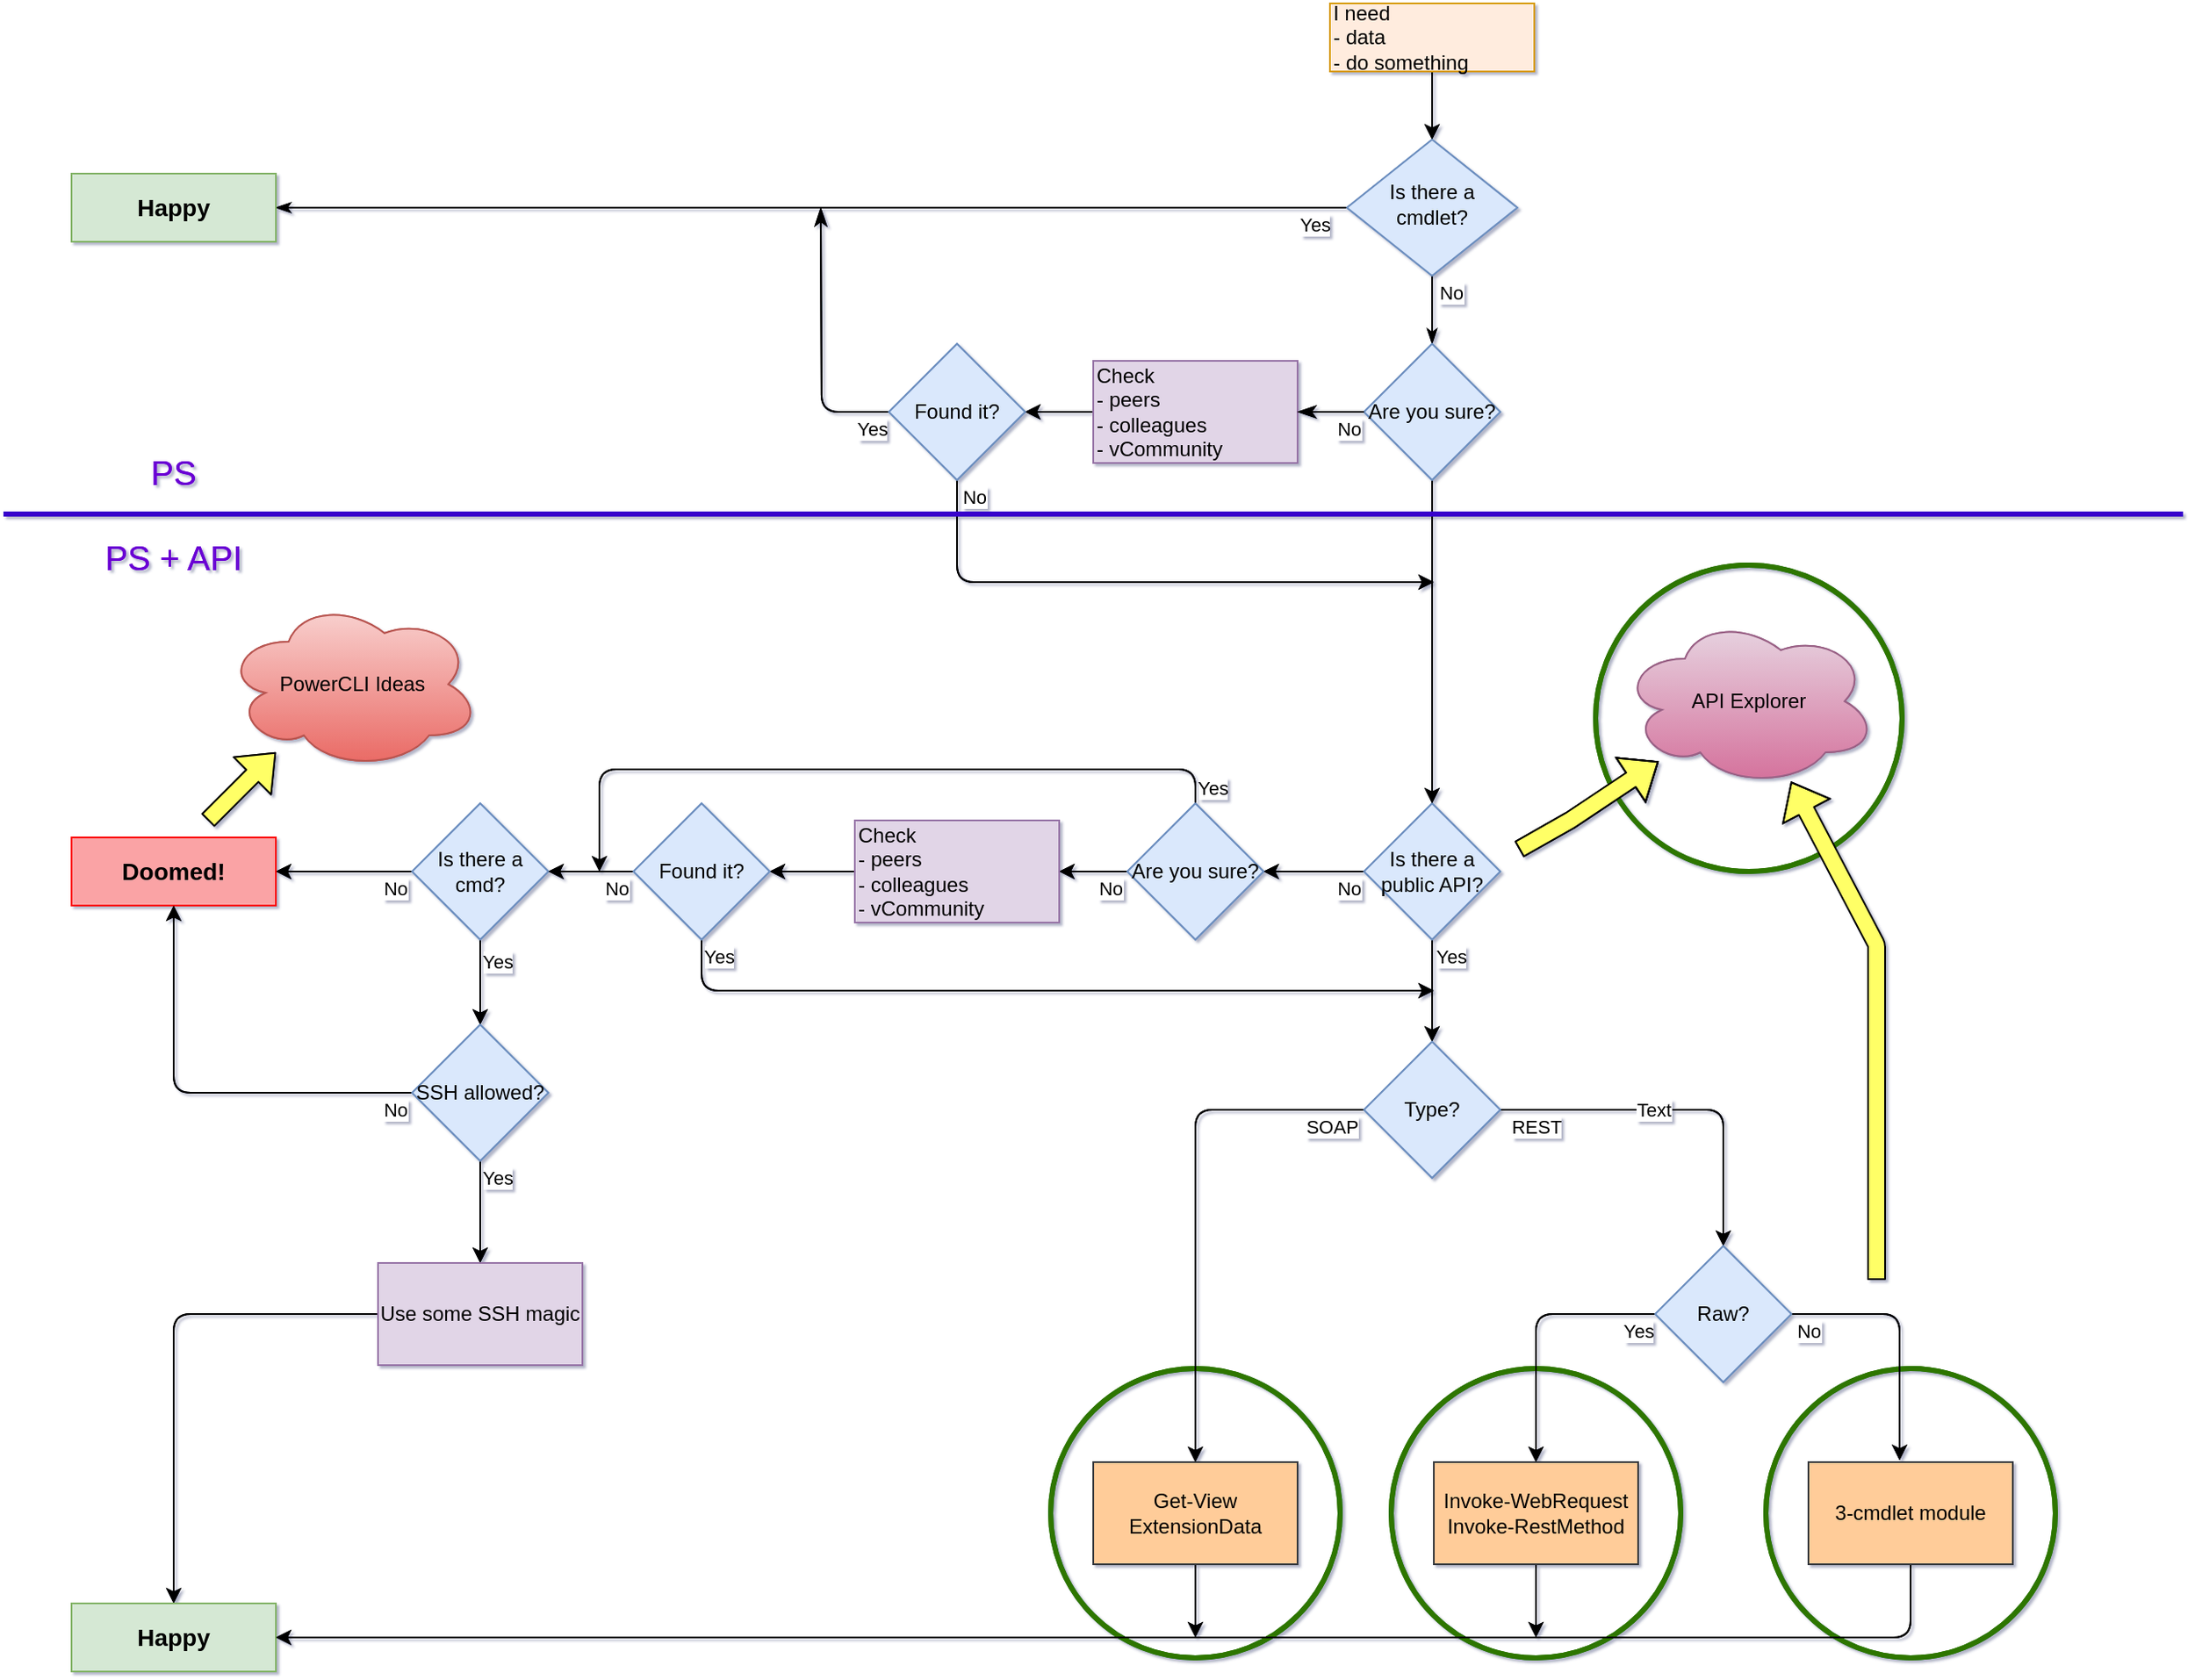 <mxfile version="13.6.2" type="device"><diagram id="C5RBs43oDa-KdzZeNtuy" name="Page-1"><mxGraphModel dx="2479" dy="1011" grid="1" gridSize="10" guides="1" tooltips="1" connect="1" arrows="1" fold="1" page="1" pageScale="1" pageWidth="1169" pageHeight="1654" math="0" shadow="1"><root><UserObject label="" animation="show WIyWlLk6GJQsqaUBKTNV-3 fade&#10;wait 1000&#10;show x2qlNpwUjB-lzkkEPzxi-50&#10;wait 1000&#10;show WIyWlLk6GJQsqaUBKTNV-6 fade&#10;wait 1000&#10;show 4u9g1G_2JoFi0X_XtQAm-1&#10;wait 1000&#10;show WIyWlLk6GJQsqaUBKTNV-7 fade&#10;wait 1000&#10;show 4u9g1G_2JoFi0X_XtQAm-2&#10;wait 1000&#10;show x2qlNpwUjB-lzkkEPzxi-0 fade&#10;wait 1000&#10;show x2qlNpwUjB-lzkkEPzxi-29&#10;wait 1000&#10;show x2qlNpwUjB-lzkkEPzxi-1 fade&#10;wait 1000&#10;show x2qlNpwUjB-lzkkEPzxi-4&#10;wait 1000&#10;show x2qlNpwUjB-lzkkEPzxi-3 fade&#10;wait 1000&#10;show WIyWlLk6GJQsqaUBKTNV-5&#10;wait 1000&#10;show x2qlNpwUjB-lzkkEPzxi-36&#10;show rpTnL0_G9yGNoTA_nylQ-22&#10;wait 1000&#10;show rpTnL0_G9yGNoTA_nylQ-55 fade&#10;wait 1000&#10;show rpTnL0_G9yGNoTA_nylQ-56 fade&#10;wait 1000&#10;show rpTnL0_G9yGNoTA_nylQ-57 fade&#10;wait 1000&#10;show rpTnL0_G9yGNoTA_nylQ-11 fade&#10;wait 1000&#10;show rpTnL0_G9yGNoTA_nylQ-36&#10;wait 1000&#10;show rpTnL0_G9yGNoTA_nylQ-37 fade&#10;wait 1000&#10;show rpTnL0_G9yGNoTA_nylQ-9&#10;wait 1000&#10;show rpTnL0_G9yGNoTA_nylQ-30 fade&#10;wait 1000&#10;show rpTnL0_G9yGNoTA_nylQ-28&#10;wait 1000&#10;show rpTnL0_G9yGNoTA_nylQ-32 fade&#10;wait 1000&#10;show rpTnL0_G9yGNoTA_nylQ-31&#10;wait 1000&#10;show rpTnL0_G9yGNoTA_nylQ-35 fade&#10;wait 1000&#10;show rpTnL0_G9yGNoTA_nylQ-33&#10;show rpTnL0_G9yGNoTA_nylQ-29&#10;wait 1000&#10;show rpTnL0_G9yGNoTA_nylQ-14 fade&#10;wait 1000&#10;show rpTnL0_G9yGNoTA_nylQ-12&#10;wait 1000&#10;show rpTnL0_G9yGNoTA_nylQ-15 fade&#10;wait 1000&#10;show rpTnL0_G9yGNoTA_nylQ-51&#10;wait 1000&#10;show rpTnL0_G9yGNoTA_nylQ-50 fade&#10;wait 1000&#10;show rpTnL0_G9yGNoTA_nylQ-13&#10;wait 1000&#10;show rpTnL0_G9yGNoTA_nylQ-18 fade&#10;wait 1000&#10;show rpTnL0_G9yGNoTA_nylQ-17&#10;wait 1000&#10;show rpTnL0_G9yGNoTA_nylQ-16&#10;wait 1000&#10;show rpTnL0_G9yGNoTA_nylQ-20 fade&#10;wait 1000&#10;show rpTnL0_G9yGNoTA_nylQ-19&#10;wait 1000&#10;show rpTnL0_G9yGNoTA_nylQ-21 fade&#10;wait 1000&#10;show rpTnL0_G9yGNoTA_nylQ-21 fade&#10;wait 1000&#10;show rpTnL0_G9yGNoTA_nylQ-10&#10;wait 1000&#10;show rpTnL0_G9yGNoTA_nylQ-10&#10;show rpTnL0_G9yGNoTA_nylQ-34&#10;wait 1000&#10;show rpTnL0_G9yGNoTA_nylQ-40 fade&#10;wait 1000&#10;show rpTnL0_G9yGNoTA_nylQ-38&#10;wait 1000&#10;show rpTnL0_G9yGNoTA_nylQ-45 fade&#10;wait 1000&#10;show rpTnL0_G9yGNoTA_nylQ-39&#10;wait 1000&#10;show rpTnL0_G9yGNoTA_nylQ-43 fade&#10;wait 1000&#10;show rpTnL0_G9yGNoTA_nylQ-41&#10;wait 1000&#10;show rpTnL0_G9yGNoTA_nylQ-47 fade&#10;wait 1000&#10;show rpTnL0_G9yGNoTA_nylQ-42&#10;wait 1000&#10;show rpTnL0_G9yGNoTA_nylQ-49 fade&#10;wait 1000&#10;show rpTnL0_G9yGNoTA_nylQ-44&#10;show rpTnL0_G9yGNoTA_nylQ-46&#10;show rpTnL0_G9yGNoTA_nylQ-48&#10;wait 1000&#10;show _0TKYo86yE_APZv18eZD-0&#10;wait 1000&#10;show hVZqtrXQMiyVSZyENpEa-0 fade&#10;wait 1000&#10;show hVZqtrXQMiyVSZyENpEa-1 fade&#10;wait 1000&#10;show rpTnL0_G9yGNoTA_nylQ-0 fade&#10;wait 1000&#10;show hVZqtrXQMiyVSZyENpEa-3 fade&#10;wait 1000&#10;show pCtgF4NF6DhRdX3GOl48-0&#10;wait 120000&#10;" id="WIyWlLk6GJQsqaUBKTNV-0"><mxCell/></UserObject><mxCell id="WIyWlLk6GJQsqaUBKTNV-1" parent="WIyWlLk6GJQsqaUBKTNV-0"/><mxCell id="rpTnL0_G9yGNoTA_nylQ-53" value="" style="ellipse;whiteSpace=wrap;html=1;aspect=fixed;strokeColor=#2D7600;fontColor=#ffffff;fillColor=none;strokeWidth=3;shadow=0;" parent="WIyWlLk6GJQsqaUBKTNV-1" vertex="1"><mxGeometry x="1035" y="822" width="170" height="170" as="geometry"/></mxCell><mxCell id="rpTnL0_G9yGNoTA_nylQ-52" value="" style="ellipse;whiteSpace=wrap;html=1;aspect=fixed;strokeColor=#2D7600;fontColor=#ffffff;fillColor=none;strokeWidth=3;shadow=0;" parent="WIyWlLk6GJQsqaUBKTNV-1" vertex="1"><mxGeometry x="615" y="822" width="170" height="170" as="geometry"/></mxCell><mxCell id="rpTnL0_G9yGNoTA_nylQ-59" value="" style="ellipse;whiteSpace=wrap;html=1;aspect=fixed;strokeColor=#2D7600;fontColor=#ffffff;fillColor=none;strokeWidth=3;shadow=0;" parent="WIyWlLk6GJQsqaUBKTNV-1" vertex="1"><mxGeometry x="935" y="350" width="180" height="180" as="geometry"/></mxCell><mxCell id="hVZqtrXQMiyVSZyENpEa-2" value="" style="ellipse;whiteSpace=wrap;html=1;aspect=fixed;strokeColor=#2D7600;fontColor=#ffffff;fillColor=none;strokeWidth=3;shadow=0;" parent="WIyWlLk6GJQsqaUBKTNV-1" vertex="1"><mxGeometry x="815" y="822" width="170" height="170" as="geometry"/></mxCell><mxCell id="x2qlNpwUjB-lzkkEPzxi-50" style="edgeStyle=orthogonalEdgeStyle;orthogonalLoop=1;jettySize=auto;html=1;entryX=0.5;entryY=0;entryDx=0;entryDy=0;shadow=0;" parent="WIyWlLk6GJQsqaUBKTNV-1" source="WIyWlLk6GJQsqaUBKTNV-3" target="WIyWlLk6GJQsqaUBKTNV-6" edge="1"><mxGeometry relative="1" as="geometry"/></mxCell><mxCell id="WIyWlLk6GJQsqaUBKTNV-3" value="I need&lt;br&gt;- data&lt;br&gt;- do something" style="whiteSpace=wrap;html=1;fontSize=12;glass=0;strokeWidth=1;shadow=0;align=left;strokeColor=#d79b00;fillColor=#FFECDE;" parent="WIyWlLk6GJQsqaUBKTNV-1" vertex="1"><mxGeometry x="779" y="20" width="120" height="40" as="geometry"/></mxCell><mxCell id="WIyWlLk6GJQsqaUBKTNV-5" value="Yes" style="edgeStyle=orthogonalEdgeStyle;html=1;jettySize=auto;orthogonalLoop=1;fontSize=11;endArrow=classicThin;endFill=1;endSize=8;strokeWidth=1;shadow=0;labelBackgroundColor=#ffffff;" parent="WIyWlLk6GJQsqaUBKTNV-1" source="x2qlNpwUjB-lzkkEPzxi-3" edge="1"><mxGeometry x="-0.875" y="10" relative="1" as="geometry"><mxPoint as="offset"/><mxPoint x="480" y="140" as="targetPoint"/></mxGeometry></mxCell><mxCell id="4u9g1G_2JoFi0X_XtQAm-1" value="Yes" style="edgeStyle=orthogonalEdgeStyle;orthogonalLoop=1;jettySize=auto;html=1;entryX=1;entryY=0.5;entryDx=0;entryDy=0;endArrow=classicThin;endFill=1;shadow=0;" parent="WIyWlLk6GJQsqaUBKTNV-1" source="WIyWlLk6GJQsqaUBKTNV-6" target="WIyWlLk6GJQsqaUBKTNV-7" edge="1"><mxGeometry x="-0.94" y="10" relative="1" as="geometry"><mxPoint as="offset"/></mxGeometry></mxCell><mxCell id="4u9g1G_2JoFi0X_XtQAm-2" value="No" style="edgeStyle=orthogonalEdgeStyle;orthogonalLoop=1;jettySize=auto;html=1;entryX=0.5;entryY=0;entryDx=0;entryDy=0;endArrow=classicThin;endFill=1;shadow=0;" parent="WIyWlLk6GJQsqaUBKTNV-1" source="WIyWlLk6GJQsqaUBKTNV-6" target="x2qlNpwUjB-lzkkEPzxi-0" edge="1"><mxGeometry x="-0.5" y="11" relative="1" as="geometry"><mxPoint as="offset"/></mxGeometry></mxCell><mxCell id="WIyWlLk6GJQsqaUBKTNV-6" value="Is there a cmdlet?" style="rhombus;whiteSpace=wrap;html=1;shadow=0;fontFamily=Helvetica;fontSize=12;align=center;strokeWidth=1;spacing=6;spacingTop=-4;fillColor=#dae8fc;strokeColor=#6c8ebf;" parent="WIyWlLk6GJQsqaUBKTNV-1" vertex="1"><mxGeometry x="789" y="100" width="100" height="80" as="geometry"/></mxCell><mxCell id="WIyWlLk6GJQsqaUBKTNV-7" value="Happy" style="whiteSpace=wrap;html=1;fontSize=14;glass=0;strokeWidth=1;shadow=0;fillColor=#d5e8d4;strokeColor=#82b366;fontStyle=1;" parent="WIyWlLk6GJQsqaUBKTNV-1" vertex="1"><mxGeometry x="40" y="120" width="120" height="40" as="geometry"/></mxCell><mxCell id="x2qlNpwUjB-lzkkEPzxi-4" style="edgeStyle=orthogonalEdgeStyle;orthogonalLoop=1;jettySize=auto;html=1;exitX=0;exitY=0.5;exitDx=0;exitDy=0;shadow=0;" parent="WIyWlLk6GJQsqaUBKTNV-1" source="x2qlNpwUjB-lzkkEPzxi-1" target="x2qlNpwUjB-lzkkEPzxi-3" edge="1"><mxGeometry relative="1" as="geometry"/></mxCell><mxCell id="x2qlNpwUjB-lzkkEPzxi-41" value="No" style="edgeStyle=orthogonalEdgeStyle;orthogonalLoop=1;jettySize=auto;html=1;entryX=1;entryY=0.5;entryDx=0;entryDy=0;shadow=0;" parent="WIyWlLk6GJQsqaUBKTNV-1" source="x2qlNpwUjB-lzkkEPzxi-9" target="x2qlNpwUjB-lzkkEPzxi-39" edge="1"><mxGeometry x="-0.695" y="10" relative="1" as="geometry"><mxPoint as="offset"/></mxGeometry></mxCell><mxCell id="x2qlNpwUjB-lzkkEPzxi-54" value="Yes" style="edgeStyle=orthogonalEdgeStyle;orthogonalLoop=1;jettySize=auto;html=1;entryX=0.5;entryY=0;entryDx=0;entryDy=0;shadow=0;" parent="WIyWlLk6GJQsqaUBKTNV-1" source="x2qlNpwUjB-lzkkEPzxi-9" edge="1"><mxGeometry x="-0.667" y="11" relative="1" as="geometry"><mxPoint x="839" y="630" as="targetPoint"/><mxPoint as="offset"/></mxGeometry></mxCell><mxCell id="x2qlNpwUjB-lzkkEPzxi-9" value="Is there a public API?" style="rhombus;whiteSpace=wrap;html=1;fillColor=#dae8fc;strokeColor=#6c8ebf;shadow=0;" parent="WIyWlLk6GJQsqaUBKTNV-1" vertex="1"><mxGeometry x="799" y="490" width="80" height="80" as="geometry"/></mxCell><mxCell id="x2qlNpwUjB-lzkkEPzxi-46" value="No" style="edgeStyle=orthogonalEdgeStyle;orthogonalLoop=1;jettySize=auto;html=1;entryX=1;entryY=0.5;entryDx=0;entryDy=0;shadow=0;" parent="WIyWlLk6GJQsqaUBKTNV-1" source="x2qlNpwUjB-lzkkEPzxi-17" target="x2qlNpwUjB-lzkkEPzxi-19" edge="1"><mxGeometry x="-0.75" y="10" relative="1" as="geometry"><mxPoint as="offset"/></mxGeometry></mxCell><mxCell id="x2qlNpwUjB-lzkkEPzxi-47" value="Yes" style="edgeStyle=orthogonalEdgeStyle;orthogonalLoop=1;jettySize=auto;html=1;entryX=0.5;entryY=0;entryDx=0;entryDy=0;shadow=0;" parent="WIyWlLk6GJQsqaUBKTNV-1" source="x2qlNpwUjB-lzkkEPzxi-17" target="x2qlNpwUjB-lzkkEPzxi-21" edge="1"><mxGeometry x="-0.5" y="10" relative="1" as="geometry"><mxPoint as="offset"/></mxGeometry></mxCell><mxCell id="x2qlNpwUjB-lzkkEPzxi-17" value="Is there a cmd?" style="rhombus;whiteSpace=wrap;html=1;fillColor=#dae8fc;strokeColor=#6c8ebf;shadow=0;" parent="WIyWlLk6GJQsqaUBKTNV-1" vertex="1"><mxGeometry x="240" y="490" width="80" height="80" as="geometry"/></mxCell><mxCell id="x2qlNpwUjB-lzkkEPzxi-19" value="Doomed!" style="whiteSpace=wrap;html=1;fontSize=14;glass=0;strokeWidth=1;shadow=0;strokeColor=#FC0000;fillColor=#FAA3A5;fontStyle=1;" parent="WIyWlLk6GJQsqaUBKTNV-1" vertex="1"><mxGeometry x="40" y="510" width="120" height="40" as="geometry"/></mxCell><mxCell id="x2qlNpwUjB-lzkkEPzxi-32" value="Yes" style="edgeStyle=orthogonalEdgeStyle;orthogonalLoop=1;jettySize=auto;html=1;entryX=0.5;entryY=0;entryDx=0;entryDy=0;shadow=0;" parent="WIyWlLk6GJQsqaUBKTNV-1" source="x2qlNpwUjB-lzkkEPzxi-21" target="x2qlNpwUjB-lzkkEPzxi-24" edge="1"><mxGeometry x="-0.667" y="10" relative="1" as="geometry"><mxPoint as="offset"/></mxGeometry></mxCell><mxCell id="x2qlNpwUjB-lzkkEPzxi-48" value="No" style="edgeStyle=orthogonalEdgeStyle;orthogonalLoop=1;jettySize=auto;html=1;entryX=0.5;entryY=1;entryDx=0;entryDy=0;shadow=0;" parent="WIyWlLk6GJQsqaUBKTNV-1" source="x2qlNpwUjB-lzkkEPzxi-21" target="x2qlNpwUjB-lzkkEPzxi-19" edge="1"><mxGeometry x="-0.917" y="10" relative="1" as="geometry"><mxPoint as="offset"/></mxGeometry></mxCell><mxCell id="x2qlNpwUjB-lzkkEPzxi-21" value="SSH allowed?" style="rhombus;whiteSpace=wrap;html=1;fillColor=#dae8fc;strokeColor=#6c8ebf;shadow=0;" parent="WIyWlLk6GJQsqaUBKTNV-1" vertex="1"><mxGeometry x="240" y="620" width="80" height="80" as="geometry"/></mxCell><mxCell id="x2qlNpwUjB-lzkkEPzxi-33" style="edgeStyle=orthogonalEdgeStyle;orthogonalLoop=1;jettySize=auto;html=1;entryX=0.5;entryY=0;entryDx=0;entryDy=0;exitX=0;exitY=0.5;exitDx=0;exitDy=0;exitPerimeter=0;shadow=0;" parent="WIyWlLk6GJQsqaUBKTNV-1" source="x2qlNpwUjB-lzkkEPzxi-24" target="x2qlNpwUjB-lzkkEPzxi-25" edge="1"><mxGeometry relative="1" as="geometry"><mxPoint x="210" y="790" as="sourcePoint"/><mxPoint x="160" y="940" as="targetPoint"/></mxGeometry></mxCell><mxCell id="x2qlNpwUjB-lzkkEPzxi-24" value="Use some SSH magic" style="whiteSpace=wrap;html=1;fillColor=#e1d5e7;strokeColor=#9673a6;shadow=0;" parent="WIyWlLk6GJQsqaUBKTNV-1" vertex="1"><mxGeometry x="220" y="760" width="120" height="60" as="geometry"/></mxCell><mxCell id="x2qlNpwUjB-lzkkEPzxi-25" value="Happy" style="whiteSpace=wrap;html=1;fontSize=14;glass=0;strokeWidth=1;shadow=0;fillColor=#d5e8d4;strokeColor=#82b366;fontStyle=1;" parent="WIyWlLk6GJQsqaUBKTNV-1" vertex="1"><mxGeometry x="40" y="960" width="120" height="40" as="geometry"/></mxCell><mxCell id="0" style="edgeStyle=orthogonalEdgeStyle;orthogonalLoop=1;jettySize=auto;html=1;entryX=0.5;entryY=0;entryDx=0;entryDy=0;shadow=0;exitX=0.5;exitY=1;exitDx=0;exitDy=0;" parent="WIyWlLk6GJQsqaUBKTNV-1" source="x2qlNpwUjB-lzkkEPzxi-0" target="x2qlNpwUjB-lzkkEPzxi-9" edge="1"><mxGeometry relative="1" as="geometry"><mxPoint x="839" y="380" as="sourcePoint"/></mxGeometry></mxCell><mxCell id="x2qlNpwUjB-lzkkEPzxi-0" value="Are you sure?" style="rhombus;whiteSpace=wrap;html=1;fillColor=#dae8fc;strokeColor=#6c8ebf;shadow=0;" parent="WIyWlLk6GJQsqaUBKTNV-1" vertex="1"><mxGeometry x="799" y="220" width="80" height="80" as="geometry"/></mxCell><mxCell id="x2qlNpwUjB-lzkkEPzxi-1" value="Check&lt;br&gt;- peers&lt;br&gt;- colleagues&lt;br&gt;- vCommunity" style="whiteSpace=wrap;html=1;align=left;fillColor=#e1d5e7;strokeColor=#9673a6;shadow=0;" parent="WIyWlLk6GJQsqaUBKTNV-1" vertex="1"><mxGeometry x="640" y="230" width="120" height="60" as="geometry"/></mxCell><mxCell id="x2qlNpwUjB-lzkkEPzxi-29" value="No" style="edgeStyle=orthogonalEdgeStyle;html=1;jettySize=auto;orthogonalLoop=1;fontSize=11;endArrow=classicThin;endFill=1;endSize=8;strokeWidth=1;shadow=0;labelBackgroundColor=#ffffff;" parent="WIyWlLk6GJQsqaUBKTNV-1" source="x2qlNpwUjB-lzkkEPzxi-0" target="x2qlNpwUjB-lzkkEPzxi-1" edge="1"><mxGeometry x="0.024" y="-14" relative="1" as="geometry"><mxPoint x="10" y="24" as="offset"/><mxPoint x="799" y="260" as="sourcePoint"/><mxPoint x="549" y="260" as="targetPoint"/></mxGeometry></mxCell><mxCell id="x2qlNpwUjB-lzkkEPzxi-36" value="No" style="edgeStyle=orthogonalEdgeStyle;orthogonalLoop=1;jettySize=auto;html=1;shadow=0;exitX=0.5;exitY=1;exitDx=0;exitDy=0;" parent="WIyWlLk6GJQsqaUBKTNV-1" source="x2qlNpwUjB-lzkkEPzxi-3" edge="1"><mxGeometry x="-0.588" y="50" relative="1" as="geometry"><mxPoint x="840" y="360" as="targetPoint"/><Array as="points"><mxPoint x="560" y="360"/><mxPoint x="840" y="360"/></Array><mxPoint as="offset"/><mxPoint x="560" y="380" as="sourcePoint"/></mxGeometry></mxCell><mxCell id="x2qlNpwUjB-lzkkEPzxi-3" value="Found it?" style="rhombus;whiteSpace=wrap;html=1;fillColor=#dae8fc;strokeColor=#6c8ebf;shadow=0;" parent="WIyWlLk6GJQsqaUBKTNV-1" vertex="1"><mxGeometry x="520" y="220" width="80" height="80" as="geometry"/></mxCell><mxCell id="x2qlNpwUjB-lzkkEPzxi-42" value="No" style="edgeStyle=orthogonalEdgeStyle;orthogonalLoop=1;jettySize=auto;html=1;entryX=1;entryY=0.5;entryDx=0;entryDy=0;shadow=0;" parent="WIyWlLk6GJQsqaUBKTNV-1" source="x2qlNpwUjB-lzkkEPzxi-39" target="x2qlNpwUjB-lzkkEPzxi-40" edge="1"><mxGeometry x="-0.5" y="10" relative="1" as="geometry"><mxPoint as="offset"/></mxGeometry></mxCell><mxCell id="x2qlNpwUjB-lzkkEPzxi-76" value="Yes" style="edgeStyle=orthogonalEdgeStyle;orthogonalLoop=1;jettySize=auto;html=1;shadow=0;" parent="WIyWlLk6GJQsqaUBKTNV-1" source="x2qlNpwUjB-lzkkEPzxi-39" edge="1"><mxGeometry x="-0.955" y="-10" relative="1" as="geometry"><mxPoint x="350" y="530" as="targetPoint"/><Array as="points"><mxPoint x="700" y="470"/><mxPoint x="350" y="470"/></Array><mxPoint as="offset"/></mxGeometry></mxCell><mxCell id="x2qlNpwUjB-lzkkEPzxi-39" value="Are you sure?" style="rhombus;whiteSpace=wrap;html=1;fillColor=#dae8fc;strokeColor=#6c8ebf;shadow=0;" parent="WIyWlLk6GJQsqaUBKTNV-1" vertex="1"><mxGeometry x="660" y="490" width="80" height="80" as="geometry"/></mxCell><mxCell id="x2qlNpwUjB-lzkkEPzxi-44" style="edgeStyle=orthogonalEdgeStyle;orthogonalLoop=1;jettySize=auto;html=1;entryX=1;entryY=0.5;entryDx=0;entryDy=0;shadow=0;" parent="WIyWlLk6GJQsqaUBKTNV-1" source="x2qlNpwUjB-lzkkEPzxi-40" target="x2qlNpwUjB-lzkkEPzxi-43" edge="1"><mxGeometry relative="1" as="geometry"/></mxCell><mxCell id="x2qlNpwUjB-lzkkEPzxi-40" value="Check&lt;br&gt;- peers&lt;br&gt;- colleagues&lt;br&gt;- vCommunity" style="whiteSpace=wrap;html=1;align=left;fillColor=#e1d5e7;strokeColor=#9673a6;shadow=0;" parent="WIyWlLk6GJQsqaUBKTNV-1" vertex="1"><mxGeometry x="500" y="500" width="120" height="60" as="geometry"/></mxCell><mxCell id="x2qlNpwUjB-lzkkEPzxi-45" value="No" style="edgeStyle=orthogonalEdgeStyle;orthogonalLoop=1;jettySize=auto;html=1;entryX=1;entryY=0.5;entryDx=0;entryDy=0;shadow=0;" parent="WIyWlLk6GJQsqaUBKTNV-1" source="x2qlNpwUjB-lzkkEPzxi-43" target="x2qlNpwUjB-lzkkEPzxi-17" edge="1"><mxGeometry x="-0.6" y="10" relative="1" as="geometry"><mxPoint as="offset"/></mxGeometry></mxCell><mxCell id="x2qlNpwUjB-lzkkEPzxi-55" value="Yes" style="edgeStyle=orthogonalEdgeStyle;orthogonalLoop=1;jettySize=auto;html=1;shadow=0;" parent="WIyWlLk6GJQsqaUBKTNV-1" source="x2qlNpwUjB-lzkkEPzxi-43" edge="1"><mxGeometry x="-0.826" y="20" relative="1" as="geometry"><mxPoint x="840" y="600" as="targetPoint"/><Array as="points"><mxPoint x="410" y="600"/></Array><mxPoint as="offset"/></mxGeometry></mxCell><mxCell id="x2qlNpwUjB-lzkkEPzxi-43" value="Found it?" style="rhombus;whiteSpace=wrap;html=1;fillColor=#dae8fc;strokeColor=#6c8ebf;shadow=0;" parent="WIyWlLk6GJQsqaUBKTNV-1" vertex="1"><mxGeometry x="370" y="490" width="80" height="80" as="geometry"/></mxCell><mxCell id="x2qlNpwUjB-lzkkEPzxi-58" value="" style="shape=flexArrow;endArrow=classic;html=1;shadow=0;fillColor=#FFFF66;" parent="WIyWlLk6GJQsqaUBKTNV-1" target="x2qlNpwUjB-lzkkEPzxi-59" edge="1"><mxGeometry width="50" height="50" relative="1" as="geometry"><mxPoint x="890" y="517" as="sourcePoint"/><mxPoint x="950" y="490" as="targetPoint"/><Array as="points"><mxPoint x="920" y="500"/></Array></mxGeometry></mxCell><UserObject label="API Explorer" link="https://developer.vmware.com/" id="x2qlNpwUjB-lzkkEPzxi-59"><mxCell style="ellipse;shape=cloud;whiteSpace=wrap;html=1;gradientColor=#d5739d;fillColor=#e6d0de;strokeColor=#996185;shadow=0;" parent="WIyWlLk6GJQsqaUBKTNV-1" vertex="1"><mxGeometry x="950" y="380" width="150" height="100" as="geometry"/></mxCell></UserObject><mxCell id="x2qlNpwUjB-lzkkEPzxi-63" value="SOAP" style="edgeStyle=orthogonalEdgeStyle;orthogonalLoop=1;jettySize=auto;html=1;entryX=0.5;entryY=0;entryDx=0;entryDy=0;entryPerimeter=0;shadow=0;" parent="WIyWlLk6GJQsqaUBKTNV-1" source="x2qlNpwUjB-lzkkEPzxi-60" target="x2qlNpwUjB-lzkkEPzxi-65" edge="1"><mxGeometry x="-0.876" y="10" relative="1" as="geometry"><mxPoint x="700.0" y="750.0" as="targetPoint"/><mxPoint as="offset"/></mxGeometry></mxCell><mxCell id="x2qlNpwUjB-lzkkEPzxi-64" value="REST" style="edgeStyle=orthogonalEdgeStyle;orthogonalLoop=1;jettySize=auto;html=1;entryX=0.5;entryY=0;entryDx=0;entryDy=0;shadow=0;" parent="WIyWlLk6GJQsqaUBKTNV-1" source="x2qlNpwUjB-lzkkEPzxi-60" target="x2qlNpwUjB-lzkkEPzxi-62" edge="1"><mxGeometry x="0.337" y="-110" relative="1" as="geometry"><mxPoint as="offset"/></mxGeometry></mxCell><mxCell id="x2qlNpwUjB-lzkkEPzxi-60" value="Type?" style="rhombus;whiteSpace=wrap;html=1;fillColor=#dae8fc;strokeColor=#6c8ebf;shadow=0;" parent="WIyWlLk6GJQsqaUBKTNV-1" vertex="1"><mxGeometry x="799" y="630" width="80" height="80" as="geometry"/></mxCell><mxCell id="x2qlNpwUjB-lzkkEPzxi-68" value="Yes" style="edgeStyle=orthogonalEdgeStyle;orthogonalLoop=1;jettySize=auto;html=1;entryX=0.5;entryY=0;entryDx=0;entryDy=0;shadow=0;" parent="WIyWlLk6GJQsqaUBKTNV-1" source="x2qlNpwUjB-lzkkEPzxi-62" target="x2qlNpwUjB-lzkkEPzxi-66" edge="1"><mxGeometry x="0.019" y="60" relative="1" as="geometry"><mxPoint as="offset"/></mxGeometry></mxCell><mxCell id="x2qlNpwUjB-lzkkEPzxi-69" value="No" style="edgeStyle=orthogonalEdgeStyle;orthogonalLoop=1;jettySize=auto;html=1;entryX=0.446;entryY=-0.019;entryDx=0;entryDy=0;entryPerimeter=0;shadow=0;" parent="WIyWlLk6GJQsqaUBKTNV-1" source="x2qlNpwUjB-lzkkEPzxi-62" target="x2qlNpwUjB-lzkkEPzxi-67" edge="1"><mxGeometry x="-0.016" y="-54" relative="1" as="geometry"><mxPoint as="offset"/></mxGeometry></mxCell><mxCell id="x2qlNpwUjB-lzkkEPzxi-62" value="Raw?" style="rhombus;whiteSpace=wrap;html=1;shadow=0;fillColor=#dae8fc;strokeColor=#6c8ebf;" parent="WIyWlLk6GJQsqaUBKTNV-1" vertex="1"><mxGeometry x="970" y="750" width="80" height="80" as="geometry"/></mxCell><mxCell id="x2qlNpwUjB-lzkkEPzxi-73" style="edgeStyle=orthogonalEdgeStyle;orthogonalLoop=1;jettySize=auto;html=1;shadow=0;" parent="WIyWlLk6GJQsqaUBKTNV-1" source="x2qlNpwUjB-lzkkEPzxi-65" edge="1"><mxGeometry relative="1" as="geometry"><mxPoint x="700.0" y="980" as="targetPoint"/></mxGeometry></mxCell><mxCell id="x2qlNpwUjB-lzkkEPzxi-65" value="Get-View ExtensionData" style="whiteSpace=wrap;html=1;fillColor=#ffcc99;strokeColor=#36393d;shadow=0;" parent="WIyWlLk6GJQsqaUBKTNV-1" vertex="1"><mxGeometry x="640" y="877" width="120" height="60" as="geometry"/></mxCell><mxCell id="x2qlNpwUjB-lzkkEPzxi-70" style="edgeStyle=orthogonalEdgeStyle;orthogonalLoop=1;jettySize=auto;html=1;exitX=0.5;exitY=1;exitDx=0;exitDy=0;shadow=0;" parent="WIyWlLk6GJQsqaUBKTNV-1" source="x2qlNpwUjB-lzkkEPzxi-66" edge="1"><mxGeometry relative="1" as="geometry"><mxPoint x="900" y="980" as="targetPoint"/></mxGeometry></mxCell><mxCell id="x2qlNpwUjB-lzkkEPzxi-66" value="Invoke-WebRequest&lt;br&gt;Invoke-RestMethod" style="whiteSpace=wrap;html=1;fillColor=#ffcc99;strokeColor=#36393d;shadow=0;" parent="WIyWlLk6GJQsqaUBKTNV-1" vertex="1"><mxGeometry x="840" y="877" width="120" height="60" as="geometry"/></mxCell><mxCell id="x2qlNpwUjB-lzkkEPzxi-71" style="edgeStyle=orthogonalEdgeStyle;orthogonalLoop=1;jettySize=auto;html=1;exitX=0.5;exitY=1;exitDx=0;exitDy=0;entryX=1;entryY=0.5;entryDx=0;entryDy=0;shadow=0;" parent="WIyWlLk6GJQsqaUBKTNV-1" source="x2qlNpwUjB-lzkkEPzxi-67" target="x2qlNpwUjB-lzkkEPzxi-25" edge="1"><mxGeometry relative="1" as="geometry"><mxPoint x="160" y="990" as="targetPoint"/><Array as="points"><mxPoint x="1120" y="980"/></Array></mxGeometry></mxCell><mxCell id="x2qlNpwUjB-lzkkEPzxi-67" value="3-cmdlet module" style="whiteSpace=wrap;html=1;fillColor=#ffcc99;strokeColor=#36393d;shadow=0;" parent="WIyWlLk6GJQsqaUBKTNV-1" vertex="1"><mxGeometry x="1060" y="877" width="120" height="60" as="geometry"/></mxCell><UserObject label="PowerCLI Ideas" link="https://powercli.ideas.aha.io/" id="x2qlNpwUjB-lzkkEPzxi-74"><mxCell style="ellipse;shape=cloud;whiteSpace=wrap;html=1;gradientColor=#ea6b66;fillColor=#f8cecc;strokeColor=#b85450;shadow=0;" parent="WIyWlLk6GJQsqaUBKTNV-1" vertex="1"><mxGeometry x="130" y="370" width="150" height="100" as="geometry"/></mxCell></UserObject><mxCell id="x2qlNpwUjB-lzkkEPzxi-75" value="" style="shape=flexArrow;endArrow=classic;html=1;shadow=0;fillColor=#FFFF66;" parent="WIyWlLk6GJQsqaUBKTNV-1" edge="1"><mxGeometry width="50" height="50" relative="1" as="geometry"><mxPoint x="120" y="500" as="sourcePoint"/><mxPoint x="160" y="460" as="targetPoint"/></mxGeometry></mxCell><mxCell id="hVZqtrXQMiyVSZyENpEa-1" value="" style="ellipse;whiteSpace=wrap;html=1;aspect=fixed;strokeColor=#2D7600;fontColor=#ffffff;fillColor=none;strokeWidth=3;shadow=0;" parent="WIyWlLk6GJQsqaUBKTNV-1" vertex="1"><mxGeometry x="615" y="822" width="170" height="170" as="geometry"/></mxCell><mxCell id="hVZqtrXQMiyVSZyENpEa-3" value="" style="ellipse;whiteSpace=wrap;html=1;aspect=fixed;strokeColor=#2D7600;fontColor=#ffffff;fillColor=none;strokeWidth=3;shadow=0;" parent="WIyWlLk6GJQsqaUBKTNV-1" vertex="1"><mxGeometry x="1035" y="822" width="170" height="170" as="geometry"/></mxCell><mxCell id="yCxW9Q41CR9564zctC4a-1" value="" style="endArrow=none;dashed=1;html=1;dashPattern=1 3;strokeWidth=2;shadow=0;labelBackgroundColor=#ffffff;" parent="WIyWlLk6GJQsqaUBKTNV-1" edge="1"><mxGeometry width="50" height="50" relative="1" as="geometry"><mxPoint x="720" y="380" as="sourcePoint"/><mxPoint x="720" y="380" as="targetPoint"/></mxGeometry></mxCell><mxCell id="yCxW9Q41CR9564zctC4a-2" value="" style="endArrow=none;html=1;strokeWidth=3;shadow=0;labelBackgroundColor=#ffffff;fillColor=#6a00ff;strokeColor=#3700CC;" parent="WIyWlLk6GJQsqaUBKTNV-1" edge="1"><mxGeometry width="50" height="50" relative="1" as="geometry"><mxPoint y="320" as="sourcePoint"/><mxPoint x="1280" y="320" as="targetPoint"/></mxGeometry></mxCell><mxCell id="yCxW9Q41CR9564zctC4a-4" value="&lt;font style=&quot;font-size: 20px&quot; color=&quot;#6a00d4&quot;&gt;PS&lt;/font&gt;" style="text;html=1;strokeColor=none;fillColor=none;align=center;verticalAlign=middle;whiteSpace=wrap;shadow=0;" parent="WIyWlLk6GJQsqaUBKTNV-1" vertex="1"><mxGeometry x="40" y="280" width="120" height="30" as="geometry"/></mxCell><mxCell id="yCxW9Q41CR9564zctC4a-5" value="&lt;font style=&quot;font-size: 20px&quot; color=&quot;#6a00d4&quot;&gt;PS + API&lt;/font&gt;" style="text;html=1;strokeColor=none;fillColor=none;align=center;verticalAlign=middle;whiteSpace=wrap;shadow=0;" parent="WIyWlLk6GJQsqaUBKTNV-1" vertex="1"><mxGeometry x="40" y="330" width="120" height="30" as="geometry"/></mxCell><mxCell id="hVZqtrXQMiyVSZyENpEa-0" value="" style="ellipse;whiteSpace=wrap;html=1;aspect=fixed;strokeColor=#2D7600;fontColor=#ffffff;fillColor=none;strokeWidth=3;shadow=0;" parent="WIyWlLk6GJQsqaUBKTNV-1" vertex="1"><mxGeometry x="935" y="350" width="180" height="180" as="geometry"/></mxCell><mxCell id="rpTnL0_G9yGNoTA_nylQ-0" value="" style="ellipse;whiteSpace=wrap;html=1;aspect=fixed;strokeColor=#2D7600;fontColor=#ffffff;fillColor=none;strokeWidth=3;shadow=0;" parent="WIyWlLk6GJQsqaUBKTNV-1" vertex="1"><mxGeometry x="815" y="822" width="170" height="170" as="geometry"/></mxCell><mxCell id="rpTnL0_G9yGNoTA_nylQ-1" style="edgeStyle=orthogonalEdgeStyle;orthogonalLoop=1;jettySize=auto;html=1;entryX=0.5;entryY=0;entryDx=0;entryDy=0;shadow=0;" parent="WIyWlLk6GJQsqaUBKTNV-1" source="rpTnL0_G9yGNoTA_nylQ-2" target="rpTnL0_G9yGNoTA_nylQ-6" edge="1"><mxGeometry relative="1" as="geometry"/></mxCell><mxCell id="rpTnL0_G9yGNoTA_nylQ-2" value="I need&lt;br&gt;- data&lt;br&gt;- do something" style="whiteSpace=wrap;html=1;fontSize=12;glass=0;strokeWidth=1;shadow=0;align=left;strokeColor=#d79b00;fillColor=#FFECDE;" parent="WIyWlLk6GJQsqaUBKTNV-1" vertex="1"><mxGeometry x="779" y="20" width="120" height="40" as="geometry"/></mxCell><mxCell id="rpTnL0_G9yGNoTA_nylQ-3" value="Yes" style="edgeStyle=orthogonalEdgeStyle;html=1;jettySize=auto;orthogonalLoop=1;fontSize=11;endArrow=classicThin;endFill=1;endSize=8;strokeWidth=1;shadow=0;labelBackgroundColor=#ffffff;" parent="WIyWlLk6GJQsqaUBKTNV-1" source="rpTnL0_G9yGNoTA_nylQ-27" edge="1"><mxGeometry x="-0.875" y="10" relative="1" as="geometry"><mxPoint as="offset"/><mxPoint x="480" y="140" as="targetPoint"/></mxGeometry></mxCell><mxCell id="rpTnL0_G9yGNoTA_nylQ-4" value="Yes" style="edgeStyle=orthogonalEdgeStyle;orthogonalLoop=1;jettySize=auto;html=1;entryX=1;entryY=0.5;entryDx=0;entryDy=0;endArrow=classicThin;endFill=1;shadow=0;" parent="WIyWlLk6GJQsqaUBKTNV-1" source="rpTnL0_G9yGNoTA_nylQ-6" target="rpTnL0_G9yGNoTA_nylQ-7" edge="1"><mxGeometry x="-0.94" y="10" relative="1" as="geometry"><mxPoint as="offset"/></mxGeometry></mxCell><mxCell id="rpTnL0_G9yGNoTA_nylQ-5" value="No" style="edgeStyle=orthogonalEdgeStyle;orthogonalLoop=1;jettySize=auto;html=1;entryX=0.5;entryY=0;entryDx=0;entryDy=0;endArrow=classicThin;endFill=1;shadow=0;" parent="WIyWlLk6GJQsqaUBKTNV-1" source="rpTnL0_G9yGNoTA_nylQ-6" target="rpTnL0_G9yGNoTA_nylQ-23" edge="1"><mxGeometry x="-0.5" y="11" relative="1" as="geometry"><mxPoint as="offset"/></mxGeometry></mxCell><mxCell id="rpTnL0_G9yGNoTA_nylQ-6" value="Is there a cmdlet?" style="rhombus;whiteSpace=wrap;html=1;shadow=0;fontFamily=Helvetica;fontSize=12;align=center;strokeWidth=1;spacing=6;spacingTop=-4;fillColor=#dae8fc;strokeColor=#6c8ebf;" parent="WIyWlLk6GJQsqaUBKTNV-1" vertex="1"><mxGeometry x="789" y="100" width="100" height="80" as="geometry"/></mxCell><mxCell id="rpTnL0_G9yGNoTA_nylQ-7" value="Happy" style="whiteSpace=wrap;html=1;fontSize=14;glass=0;strokeWidth=1;shadow=0;fillColor=#d5e8d4;strokeColor=#82b366;fontStyle=1;" parent="WIyWlLk6GJQsqaUBKTNV-1" vertex="1"><mxGeometry x="40" y="120" width="120" height="40" as="geometry"/></mxCell><mxCell id="rpTnL0_G9yGNoTA_nylQ-8" style="edgeStyle=orthogonalEdgeStyle;orthogonalLoop=1;jettySize=auto;html=1;exitX=0;exitY=0.5;exitDx=0;exitDy=0;shadow=0;" parent="WIyWlLk6GJQsqaUBKTNV-1" source="rpTnL0_G9yGNoTA_nylQ-24" target="rpTnL0_G9yGNoTA_nylQ-27" edge="1"><mxGeometry relative="1" as="geometry"/></mxCell><mxCell id="rpTnL0_G9yGNoTA_nylQ-9" value="No" style="edgeStyle=orthogonalEdgeStyle;orthogonalLoop=1;jettySize=auto;html=1;entryX=1;entryY=0.5;entryDx=0;entryDy=0;shadow=0;" parent="WIyWlLk6GJQsqaUBKTNV-1" source="rpTnL0_G9yGNoTA_nylQ-11" target="rpTnL0_G9yGNoTA_nylQ-30" edge="1"><mxGeometry x="-0.695" y="10" relative="1" as="geometry"><mxPoint as="offset"/></mxGeometry></mxCell><mxCell id="rpTnL0_G9yGNoTA_nylQ-10" value="Yes" style="edgeStyle=orthogonalEdgeStyle;orthogonalLoop=1;jettySize=auto;html=1;entryX=0.5;entryY=0;entryDx=0;entryDy=0;shadow=0;" parent="WIyWlLk6GJQsqaUBKTNV-1" source="rpTnL0_G9yGNoTA_nylQ-11" edge="1"><mxGeometry x="-0.667" y="11" relative="1" as="geometry"><mxPoint x="839" y="630" as="targetPoint"/><mxPoint as="offset"/></mxGeometry></mxCell><mxCell id="rpTnL0_G9yGNoTA_nylQ-11" value="Is there a public API?" style="rhombus;whiteSpace=wrap;html=1;fillColor=#dae8fc;strokeColor=#6c8ebf;shadow=0;" parent="WIyWlLk6GJQsqaUBKTNV-1" vertex="1"><mxGeometry x="799" y="490" width="80" height="80" as="geometry"/></mxCell><mxCell id="rpTnL0_G9yGNoTA_nylQ-12" value="No" style="edgeStyle=orthogonalEdgeStyle;orthogonalLoop=1;jettySize=auto;html=1;entryX=1;entryY=0.5;entryDx=0;entryDy=0;shadow=0;" parent="WIyWlLk6GJQsqaUBKTNV-1" source="rpTnL0_G9yGNoTA_nylQ-14" target="rpTnL0_G9yGNoTA_nylQ-15" edge="1"><mxGeometry x="-0.75" y="10" relative="1" as="geometry"><mxPoint as="offset"/></mxGeometry></mxCell><mxCell id="rpTnL0_G9yGNoTA_nylQ-13" value="Yes" style="edgeStyle=orthogonalEdgeStyle;orthogonalLoop=1;jettySize=auto;html=1;entryX=0.5;entryY=0;entryDx=0;entryDy=0;shadow=0;" parent="WIyWlLk6GJQsqaUBKTNV-1" source="rpTnL0_G9yGNoTA_nylQ-14" target="rpTnL0_G9yGNoTA_nylQ-18" edge="1"><mxGeometry x="-0.5" y="10" relative="1" as="geometry"><mxPoint as="offset"/></mxGeometry></mxCell><mxCell id="rpTnL0_G9yGNoTA_nylQ-14" value="Is there a cmd?" style="rhombus;whiteSpace=wrap;html=1;fillColor=#dae8fc;strokeColor=#6c8ebf;shadow=0;" parent="WIyWlLk6GJQsqaUBKTNV-1" vertex="1"><mxGeometry x="240" y="490" width="80" height="80" as="geometry"/></mxCell><mxCell id="rpTnL0_G9yGNoTA_nylQ-15" value="Doomed!" style="whiteSpace=wrap;html=1;fontSize=14;glass=0;strokeWidth=1;shadow=0;strokeColor=#FC0000;fillColor=#FAA3A5;fontStyle=1;" parent="WIyWlLk6GJQsqaUBKTNV-1" vertex="1"><mxGeometry x="40" y="510" width="120" height="40" as="geometry"/></mxCell><mxCell id="rpTnL0_G9yGNoTA_nylQ-16" value="Yes" style="edgeStyle=orthogonalEdgeStyle;orthogonalLoop=1;jettySize=auto;html=1;entryX=0.5;entryY=0;entryDx=0;entryDy=0;shadow=0;" parent="WIyWlLk6GJQsqaUBKTNV-1" source="rpTnL0_G9yGNoTA_nylQ-18" target="rpTnL0_G9yGNoTA_nylQ-20" edge="1"><mxGeometry x="-0.667" y="10" relative="1" as="geometry"><mxPoint as="offset"/></mxGeometry></mxCell><mxCell id="rpTnL0_G9yGNoTA_nylQ-17" value="No" style="edgeStyle=orthogonalEdgeStyle;orthogonalLoop=1;jettySize=auto;html=1;entryX=0.5;entryY=1;entryDx=0;entryDy=0;shadow=0;" parent="WIyWlLk6GJQsqaUBKTNV-1" source="rpTnL0_G9yGNoTA_nylQ-18" target="rpTnL0_G9yGNoTA_nylQ-15" edge="1"><mxGeometry x="-0.917" y="10" relative="1" as="geometry"><mxPoint as="offset"/></mxGeometry></mxCell><mxCell id="rpTnL0_G9yGNoTA_nylQ-18" value="SSH allowed?" style="rhombus;whiteSpace=wrap;html=1;fillColor=#dae8fc;strokeColor=#6c8ebf;shadow=0;" parent="WIyWlLk6GJQsqaUBKTNV-1" vertex="1"><mxGeometry x="240" y="620" width="80" height="80" as="geometry"/></mxCell><mxCell id="rpTnL0_G9yGNoTA_nylQ-19" style="edgeStyle=orthogonalEdgeStyle;orthogonalLoop=1;jettySize=auto;html=1;entryX=0.5;entryY=0;entryDx=0;entryDy=0;exitX=0;exitY=0.5;exitDx=0;exitDy=0;exitPerimeter=0;shadow=0;" parent="WIyWlLk6GJQsqaUBKTNV-1" source="rpTnL0_G9yGNoTA_nylQ-20" target="rpTnL0_G9yGNoTA_nylQ-21" edge="1"><mxGeometry relative="1" as="geometry"><mxPoint x="210" y="790" as="sourcePoint"/><mxPoint x="160" y="940" as="targetPoint"/></mxGeometry></mxCell><mxCell id="rpTnL0_G9yGNoTA_nylQ-20" value="Use some SSH magic" style="whiteSpace=wrap;html=1;fillColor=#e1d5e7;strokeColor=#9673a6;shadow=0;" parent="WIyWlLk6GJQsqaUBKTNV-1" vertex="1"><mxGeometry x="220" y="760" width="120" height="60" as="geometry"/></mxCell><mxCell id="rpTnL0_G9yGNoTA_nylQ-21" value="Happy" style="whiteSpace=wrap;html=1;fontSize=14;glass=0;strokeWidth=1;shadow=0;fillColor=#d5e8d4;strokeColor=#82b366;fontStyle=1;" parent="WIyWlLk6GJQsqaUBKTNV-1" vertex="1"><mxGeometry x="40" y="960" width="120" height="40" as="geometry"/></mxCell><mxCell id="rpTnL0_G9yGNoTA_nylQ-22" style="edgeStyle=orthogonalEdgeStyle;orthogonalLoop=1;jettySize=auto;html=1;entryX=0.5;entryY=0;entryDx=0;entryDy=0;shadow=0;exitX=0.5;exitY=1;exitDx=0;exitDy=0;" parent="WIyWlLk6GJQsqaUBKTNV-1" source="rpTnL0_G9yGNoTA_nylQ-23" target="rpTnL0_G9yGNoTA_nylQ-11" edge="1"><mxGeometry relative="1" as="geometry"><mxPoint x="839" y="380" as="sourcePoint"/></mxGeometry></mxCell><mxCell id="rpTnL0_G9yGNoTA_nylQ-23" value="Are you sure?" style="rhombus;whiteSpace=wrap;html=1;fillColor=#dae8fc;strokeColor=#6c8ebf;shadow=0;" parent="WIyWlLk6GJQsqaUBKTNV-1" vertex="1"><mxGeometry x="799" y="220" width="80" height="80" as="geometry"/></mxCell><mxCell id="rpTnL0_G9yGNoTA_nylQ-24" value="Check&lt;br&gt;- peers&lt;br&gt;- colleagues&lt;br&gt;- vCommunity" style="whiteSpace=wrap;html=1;align=left;fillColor=#e1d5e7;strokeColor=#9673a6;shadow=0;" parent="WIyWlLk6GJQsqaUBKTNV-1" vertex="1"><mxGeometry x="640" y="230" width="120" height="60" as="geometry"/></mxCell><mxCell id="rpTnL0_G9yGNoTA_nylQ-25" value="No" style="edgeStyle=orthogonalEdgeStyle;html=1;jettySize=auto;orthogonalLoop=1;fontSize=11;endArrow=classicThin;endFill=1;endSize=8;strokeWidth=1;shadow=0;labelBackgroundColor=#ffffff;" parent="WIyWlLk6GJQsqaUBKTNV-1" source="rpTnL0_G9yGNoTA_nylQ-23" target="rpTnL0_G9yGNoTA_nylQ-24" edge="1"><mxGeometry x="0.024" y="-14" relative="1" as="geometry"><mxPoint x="10" y="24" as="offset"/><mxPoint x="799" y="260" as="sourcePoint"/><mxPoint x="549" y="260" as="targetPoint"/></mxGeometry></mxCell><mxCell id="rpTnL0_G9yGNoTA_nylQ-26" value="No" style="edgeStyle=orthogonalEdgeStyle;orthogonalLoop=1;jettySize=auto;html=1;shadow=0;exitX=0.5;exitY=1;exitDx=0;exitDy=0;" parent="WIyWlLk6GJQsqaUBKTNV-1" source="rpTnL0_G9yGNoTA_nylQ-27" edge="1"><mxGeometry x="-0.588" y="50" relative="1" as="geometry"><mxPoint x="840" y="360" as="targetPoint"/><Array as="points"><mxPoint x="560" y="360"/><mxPoint x="840" y="360"/></Array><mxPoint as="offset"/><mxPoint x="560" y="380" as="sourcePoint"/></mxGeometry></mxCell><mxCell id="rpTnL0_G9yGNoTA_nylQ-27" value="Found it?" style="rhombus;whiteSpace=wrap;html=1;fillColor=#dae8fc;strokeColor=#6c8ebf;shadow=0;" parent="WIyWlLk6GJQsqaUBKTNV-1" vertex="1"><mxGeometry x="520" y="220" width="80" height="80" as="geometry"/></mxCell><mxCell id="rpTnL0_G9yGNoTA_nylQ-28" value="No" style="edgeStyle=orthogonalEdgeStyle;orthogonalLoop=1;jettySize=auto;html=1;entryX=1;entryY=0.5;entryDx=0;entryDy=0;shadow=0;" parent="WIyWlLk6GJQsqaUBKTNV-1" source="rpTnL0_G9yGNoTA_nylQ-30" target="rpTnL0_G9yGNoTA_nylQ-32" edge="1"><mxGeometry x="-0.5" y="10" relative="1" as="geometry"><mxPoint as="offset"/></mxGeometry></mxCell><mxCell id="rpTnL0_G9yGNoTA_nylQ-29" value="Yes" style="edgeStyle=orthogonalEdgeStyle;orthogonalLoop=1;jettySize=auto;html=1;shadow=0;" parent="WIyWlLk6GJQsqaUBKTNV-1" source="rpTnL0_G9yGNoTA_nylQ-30" edge="1"><mxGeometry x="-0.955" y="-10" relative="1" as="geometry"><mxPoint x="350" y="530" as="targetPoint"/><Array as="points"><mxPoint x="700" y="470"/><mxPoint x="350" y="470"/></Array><mxPoint as="offset"/></mxGeometry></mxCell><mxCell id="rpTnL0_G9yGNoTA_nylQ-30" value="Are you sure?" style="rhombus;whiteSpace=wrap;html=1;fillColor=#dae8fc;strokeColor=#6c8ebf;shadow=0;" parent="WIyWlLk6GJQsqaUBKTNV-1" vertex="1"><mxGeometry x="660" y="490" width="80" height="80" as="geometry"/></mxCell><mxCell id="rpTnL0_G9yGNoTA_nylQ-31" style="edgeStyle=orthogonalEdgeStyle;orthogonalLoop=1;jettySize=auto;html=1;entryX=1;entryY=0.5;entryDx=0;entryDy=0;shadow=0;" parent="WIyWlLk6GJQsqaUBKTNV-1" source="rpTnL0_G9yGNoTA_nylQ-32" target="rpTnL0_G9yGNoTA_nylQ-35" edge="1"><mxGeometry relative="1" as="geometry"/></mxCell><mxCell id="rpTnL0_G9yGNoTA_nylQ-32" value="Check&lt;br&gt;- peers&lt;br&gt;- colleagues&lt;br&gt;- vCommunity" style="whiteSpace=wrap;html=1;align=left;fillColor=#e1d5e7;strokeColor=#9673a6;shadow=0;" parent="WIyWlLk6GJQsqaUBKTNV-1" vertex="1"><mxGeometry x="500" y="500" width="120" height="60" as="geometry"/></mxCell><mxCell id="rpTnL0_G9yGNoTA_nylQ-33" value="No" style="edgeStyle=orthogonalEdgeStyle;orthogonalLoop=1;jettySize=auto;html=1;entryX=1;entryY=0.5;entryDx=0;entryDy=0;shadow=0;" parent="WIyWlLk6GJQsqaUBKTNV-1" source="rpTnL0_G9yGNoTA_nylQ-35" target="rpTnL0_G9yGNoTA_nylQ-14" edge="1"><mxGeometry x="-0.6" y="10" relative="1" as="geometry"><mxPoint as="offset"/></mxGeometry></mxCell><mxCell id="rpTnL0_G9yGNoTA_nylQ-34" value="Yes" style="edgeStyle=orthogonalEdgeStyle;orthogonalLoop=1;jettySize=auto;html=1;shadow=0;" parent="WIyWlLk6GJQsqaUBKTNV-1" source="rpTnL0_G9yGNoTA_nylQ-35" edge="1"><mxGeometry x="-0.826" y="20" relative="1" as="geometry"><mxPoint x="840" y="600" as="targetPoint"/><Array as="points"><mxPoint x="410" y="600"/></Array><mxPoint as="offset"/></mxGeometry></mxCell><mxCell id="rpTnL0_G9yGNoTA_nylQ-35" value="Found it?" style="rhombus;whiteSpace=wrap;html=1;fillColor=#dae8fc;strokeColor=#6c8ebf;shadow=0;" parent="WIyWlLk6GJQsqaUBKTNV-1" vertex="1"><mxGeometry x="370" y="490" width="80" height="80" as="geometry"/></mxCell><mxCell id="rpTnL0_G9yGNoTA_nylQ-36" value="" style="shape=flexArrow;endArrow=classic;html=1;shadow=0;fillColor=#FFFF66;" parent="WIyWlLk6GJQsqaUBKTNV-1" target="rpTnL0_G9yGNoTA_nylQ-37" edge="1"><mxGeometry width="50" height="50" relative="1" as="geometry"><mxPoint x="890" y="517" as="sourcePoint"/><mxPoint x="950" y="490" as="targetPoint"/><Array as="points"><mxPoint x="920" y="500"/></Array></mxGeometry></mxCell><UserObject label="API Explorer" link="https://developer.vmware.com/" id="rpTnL0_G9yGNoTA_nylQ-37"><mxCell style="ellipse;shape=cloud;whiteSpace=wrap;html=1;gradientColor=#d5739d;fillColor=#e6d0de;strokeColor=#996185;shadow=0;" parent="WIyWlLk6GJQsqaUBKTNV-1" vertex="1"><mxGeometry x="950" y="380" width="150" height="100" as="geometry"/></mxCell></UserObject><mxCell id="rpTnL0_G9yGNoTA_nylQ-38" value="SOAP" style="edgeStyle=orthogonalEdgeStyle;orthogonalLoop=1;jettySize=auto;html=1;entryX=0.5;entryY=0;entryDx=0;entryDy=0;entryPerimeter=0;shadow=0;" parent="WIyWlLk6GJQsqaUBKTNV-1" source="rpTnL0_G9yGNoTA_nylQ-40" target="rpTnL0_G9yGNoTA_nylQ-45" edge="1"><mxGeometry x="-0.876" y="10" relative="1" as="geometry"><mxPoint x="700.0" y="750.0" as="targetPoint"/><mxPoint as="offset"/></mxGeometry></mxCell><mxCell id="rpTnL0_G9yGNoTA_nylQ-39" value="REST" style="edgeStyle=orthogonalEdgeStyle;orthogonalLoop=1;jettySize=auto;html=1;entryX=0.5;entryY=0;entryDx=0;entryDy=0;shadow=0;" parent="WIyWlLk6GJQsqaUBKTNV-1" source="rpTnL0_G9yGNoTA_nylQ-40" target="rpTnL0_G9yGNoTA_nylQ-43" edge="1"><mxGeometry x="0.337" y="-110" relative="1" as="geometry"><mxPoint as="offset"/></mxGeometry></mxCell><mxCell id="FmO1afFlOvisfKKjqjr_-0" value="Text" style="edgeLabel;html=1;align=center;verticalAlign=middle;resizable=0;points=[];" parent="rpTnL0_G9yGNoTA_nylQ-39" vertex="1" connectable="0"><mxGeometry x="-0.147" relative="1" as="geometry"><mxPoint as="offset"/></mxGeometry></mxCell><mxCell id="rpTnL0_G9yGNoTA_nylQ-40" value="Type?" style="rhombus;whiteSpace=wrap;html=1;fillColor=#dae8fc;strokeColor=#6c8ebf;shadow=0;" parent="WIyWlLk6GJQsqaUBKTNV-1" vertex="1"><mxGeometry x="799" y="630" width="80" height="80" as="geometry"/></mxCell><mxCell id="rpTnL0_G9yGNoTA_nylQ-41" value="Yes" style="edgeStyle=orthogonalEdgeStyle;orthogonalLoop=1;jettySize=auto;html=1;entryX=0.5;entryY=0;entryDx=0;entryDy=0;shadow=0;" parent="WIyWlLk6GJQsqaUBKTNV-1" source="rpTnL0_G9yGNoTA_nylQ-43" target="rpTnL0_G9yGNoTA_nylQ-47" edge="1"><mxGeometry x="0.019" y="60" relative="1" as="geometry"><mxPoint as="offset"/></mxGeometry></mxCell><mxCell id="rpTnL0_G9yGNoTA_nylQ-42" value="No" style="edgeStyle=orthogonalEdgeStyle;orthogonalLoop=1;jettySize=auto;html=1;entryX=0.446;entryY=-0.019;entryDx=0;entryDy=0;entryPerimeter=0;shadow=0;" parent="WIyWlLk6GJQsqaUBKTNV-1" source="rpTnL0_G9yGNoTA_nylQ-43" target="rpTnL0_G9yGNoTA_nylQ-49" edge="1"><mxGeometry x="-0.016" y="-54" relative="1" as="geometry"><mxPoint as="offset"/></mxGeometry></mxCell><mxCell id="rpTnL0_G9yGNoTA_nylQ-43" value="Raw?" style="rhombus;whiteSpace=wrap;html=1;shadow=0;fillColor=#dae8fc;strokeColor=#6c8ebf;" parent="WIyWlLk6GJQsqaUBKTNV-1" vertex="1"><mxGeometry x="970" y="750" width="80" height="80" as="geometry"/></mxCell><mxCell id="rpTnL0_G9yGNoTA_nylQ-44" style="edgeStyle=orthogonalEdgeStyle;orthogonalLoop=1;jettySize=auto;html=1;shadow=0;" parent="WIyWlLk6GJQsqaUBKTNV-1" source="rpTnL0_G9yGNoTA_nylQ-45" edge="1"><mxGeometry relative="1" as="geometry"><mxPoint x="700.0" y="980" as="targetPoint"/></mxGeometry></mxCell><mxCell id="rpTnL0_G9yGNoTA_nylQ-45" value="Get-View ExtensionData" style="whiteSpace=wrap;html=1;fillColor=#ffcc99;strokeColor=#36393d;shadow=0;" parent="WIyWlLk6GJQsqaUBKTNV-1" vertex="1"><mxGeometry x="640" y="877" width="120" height="60" as="geometry"/></mxCell><mxCell id="rpTnL0_G9yGNoTA_nylQ-46" style="edgeStyle=orthogonalEdgeStyle;orthogonalLoop=1;jettySize=auto;html=1;exitX=0.5;exitY=1;exitDx=0;exitDy=0;shadow=0;" parent="WIyWlLk6GJQsqaUBKTNV-1" source="rpTnL0_G9yGNoTA_nylQ-47" edge="1"><mxGeometry relative="1" as="geometry"><mxPoint x="900" y="980" as="targetPoint"/></mxGeometry></mxCell><mxCell id="rpTnL0_G9yGNoTA_nylQ-47" value="Invoke-WebRequest&lt;br&gt;Invoke-RestMethod" style="whiteSpace=wrap;html=1;fillColor=#ffcc99;strokeColor=#36393d;shadow=0;" parent="WIyWlLk6GJQsqaUBKTNV-1" vertex="1"><mxGeometry x="840" y="877" width="120" height="60" as="geometry"/></mxCell><mxCell id="rpTnL0_G9yGNoTA_nylQ-48" style="edgeStyle=orthogonalEdgeStyle;orthogonalLoop=1;jettySize=auto;html=1;exitX=0.5;exitY=1;exitDx=0;exitDy=0;entryX=1;entryY=0.5;entryDx=0;entryDy=0;shadow=0;" parent="WIyWlLk6GJQsqaUBKTNV-1" source="rpTnL0_G9yGNoTA_nylQ-49" target="rpTnL0_G9yGNoTA_nylQ-21" edge="1"><mxGeometry relative="1" as="geometry"><mxPoint x="160" y="990" as="targetPoint"/><Array as="points"><mxPoint x="1120" y="980"/></Array></mxGeometry></mxCell><mxCell id="rpTnL0_G9yGNoTA_nylQ-49" value="3-cmdlet module" style="whiteSpace=wrap;html=1;fillColor=#ffcc99;strokeColor=#36393d;shadow=0;" parent="WIyWlLk6GJQsqaUBKTNV-1" vertex="1"><mxGeometry x="1060" y="877" width="120" height="60" as="geometry"/></mxCell><UserObject label="PowerCLI Ideas" link="https://powercli.ideas.aha.io/" id="rpTnL0_G9yGNoTA_nylQ-50"><mxCell style="ellipse;shape=cloud;whiteSpace=wrap;html=1;gradientColor=#ea6b66;fillColor=#f8cecc;strokeColor=#b85450;shadow=0;" parent="WIyWlLk6GJQsqaUBKTNV-1" vertex="1"><mxGeometry x="130" y="370" width="150" height="100" as="geometry"/></mxCell></UserObject><mxCell id="rpTnL0_G9yGNoTA_nylQ-51" value="" style="shape=flexArrow;endArrow=classic;html=1;shadow=0;fillColor=#FFFF66;" parent="WIyWlLk6GJQsqaUBKTNV-1" edge="1"><mxGeometry width="50" height="50" relative="1" as="geometry"><mxPoint x="120" y="500" as="sourcePoint"/><mxPoint x="160" y="460" as="targetPoint"/></mxGeometry></mxCell><mxCell id="rpTnL0_G9yGNoTA_nylQ-54" value="" style="endArrow=none;dashed=1;html=1;dashPattern=1 3;strokeWidth=2;shadow=0;labelBackgroundColor=#ffffff;" parent="WIyWlLk6GJQsqaUBKTNV-1" edge="1"><mxGeometry width="50" height="50" relative="1" as="geometry"><mxPoint x="720" y="380" as="sourcePoint"/><mxPoint x="720" y="380" as="targetPoint"/></mxGeometry></mxCell><mxCell id="rpTnL0_G9yGNoTA_nylQ-55" value="" style="endArrow=none;html=1;strokeWidth=3;shadow=0;labelBackgroundColor=#ffffff;fillColor=#6a00ff;strokeColor=#3700CC;" parent="WIyWlLk6GJQsqaUBKTNV-1" edge="1"><mxGeometry width="50" height="50" relative="1" as="geometry"><mxPoint y="320" as="sourcePoint"/><mxPoint x="1280" y="320" as="targetPoint"/></mxGeometry></mxCell><mxCell id="rpTnL0_G9yGNoTA_nylQ-56" value="&lt;font style=&quot;font-size: 20px&quot; color=&quot;#6a00d4&quot;&gt;PS&lt;/font&gt;" style="text;html=1;strokeColor=none;fillColor=none;align=center;verticalAlign=middle;whiteSpace=wrap;shadow=0;" parent="WIyWlLk6GJQsqaUBKTNV-1" vertex="1"><mxGeometry x="40" y="280" width="120" height="30" as="geometry"/></mxCell><mxCell id="rpTnL0_G9yGNoTA_nylQ-57" value="&lt;font style=&quot;font-size: 20px&quot; color=&quot;#6a00d4&quot;&gt;PS + API&lt;/font&gt;" style="text;html=1;strokeColor=none;fillColor=none;align=center;verticalAlign=middle;whiteSpace=wrap;shadow=0;" parent="WIyWlLk6GJQsqaUBKTNV-1" vertex="1"><mxGeometry x="40" y="330" width="120" height="30" as="geometry"/></mxCell><mxCell id="pCtgF4NF6DhRdX3GOl48-0" value="" style="shape=flexArrow;endArrow=classic;html=1;shadow=0;fillColor=#FFFF66;" edge="1" parent="WIyWlLk6GJQsqaUBKTNV-1" target="rpTnL0_G9yGNoTA_nylQ-37"><mxGeometry width="50" height="50" relative="1" as="geometry"><mxPoint x="1100" y="770" as="sourcePoint"/><mxPoint x="1151.967" y="538.355" as="targetPoint"/><Array as="points"><mxPoint x="1100" y="573"/></Array></mxGeometry></mxCell></root></mxGraphModel></diagram></mxfile>